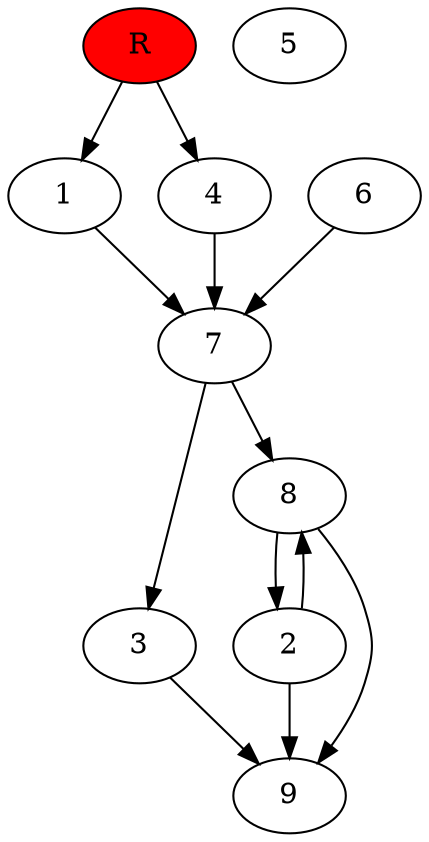 digraph prb41550 {
	1
	2
	3
	4
	5
	6
	7
	8
	R [fillcolor="#ff0000" style=filled]
	1 -> 7
	2 -> 8
	2 -> 9
	3 -> 9
	4 -> 7
	6 -> 7
	7 -> 3
	7 -> 8
	8 -> 2
	8 -> 9
	R -> 1
	R -> 4
}
